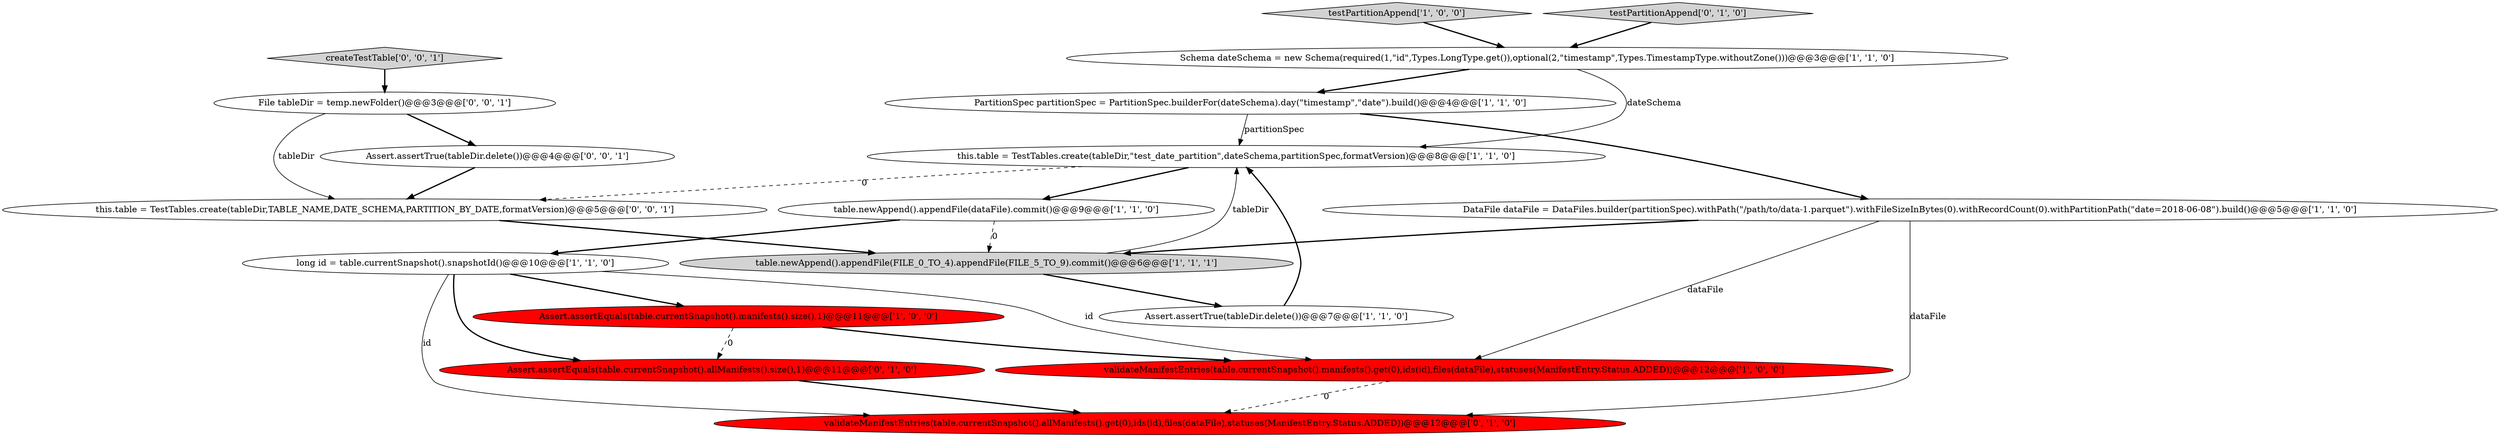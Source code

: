 digraph {
10 [style = filled, label = "Schema dateSchema = new Schema(required(1,\"id\",Types.LongType.get()),optional(2,\"timestamp\",Types.TimestampType.withoutZone()))@@@3@@@['1', '1', '0']", fillcolor = white, shape = ellipse image = "AAA0AAABBB1BBB"];
7 [style = filled, label = "DataFile dataFile = DataFiles.builder(partitionSpec).withPath(\"/path/to/data-1.parquet\").withFileSizeInBytes(0).withRecordCount(0).withPartitionPath(\"date=2018-06-08\").build()@@@5@@@['1', '1', '0']", fillcolor = white, shape = ellipse image = "AAA0AAABBB1BBB"];
11 [style = filled, label = "Assert.assertEquals(table.currentSnapshot().allManifests().size(),1)@@@11@@@['0', '1', '0']", fillcolor = red, shape = ellipse image = "AAA1AAABBB2BBB"];
3 [style = filled, label = "Assert.assertTrue(tableDir.delete())@@@7@@@['1', '1', '0']", fillcolor = white, shape = ellipse image = "AAA0AAABBB1BBB"];
1 [style = filled, label = "this.table = TestTables.create(tableDir,\"test_date_partition\",dateSchema,partitionSpec,formatVersion)@@@8@@@['1', '1', '0']", fillcolor = white, shape = ellipse image = "AAA0AAABBB1BBB"];
6 [style = filled, label = "testPartitionAppend['1', '0', '0']", fillcolor = lightgray, shape = diamond image = "AAA0AAABBB1BBB"];
13 [style = filled, label = "testPartitionAppend['0', '1', '0']", fillcolor = lightgray, shape = diamond image = "AAA0AAABBB2BBB"];
14 [style = filled, label = "Assert.assertTrue(tableDir.delete())@@@4@@@['0', '0', '1']", fillcolor = white, shape = ellipse image = "AAA0AAABBB3BBB"];
15 [style = filled, label = "createTestTable['0', '0', '1']", fillcolor = lightgray, shape = diamond image = "AAA0AAABBB3BBB"];
12 [style = filled, label = "validateManifestEntries(table.currentSnapshot().allManifests().get(0),ids(id),files(dataFile),statuses(ManifestEntry.Status.ADDED))@@@12@@@['0', '1', '0']", fillcolor = red, shape = ellipse image = "AAA1AAABBB2BBB"];
5 [style = filled, label = "table.newAppend().appendFile(FILE_0_TO_4).appendFile(FILE_5_TO_9).commit()@@@6@@@['1', '1', '1']", fillcolor = lightgray, shape = ellipse image = "AAA0AAABBB1BBB"];
9 [style = filled, label = "Assert.assertEquals(table.currentSnapshot().manifests().size(),1)@@@11@@@['1', '0', '0']", fillcolor = red, shape = ellipse image = "AAA1AAABBB1BBB"];
4 [style = filled, label = "long id = table.currentSnapshot().snapshotId()@@@10@@@['1', '1', '0']", fillcolor = white, shape = ellipse image = "AAA0AAABBB1BBB"];
2 [style = filled, label = "validateManifestEntries(table.currentSnapshot().manifests().get(0),ids(id),files(dataFile),statuses(ManifestEntry.Status.ADDED))@@@12@@@['1', '0', '0']", fillcolor = red, shape = ellipse image = "AAA1AAABBB1BBB"];
17 [style = filled, label = "File tableDir = temp.newFolder()@@@3@@@['0', '0', '1']", fillcolor = white, shape = ellipse image = "AAA0AAABBB3BBB"];
16 [style = filled, label = "this.table = TestTables.create(tableDir,TABLE_NAME,DATE_SCHEMA,PARTITION_BY_DATE,formatVersion)@@@5@@@['0', '0', '1']", fillcolor = white, shape = ellipse image = "AAA0AAABBB3BBB"];
8 [style = filled, label = "PartitionSpec partitionSpec = PartitionSpec.builderFor(dateSchema).day(\"timestamp\",\"date\").build()@@@4@@@['1', '1', '0']", fillcolor = white, shape = ellipse image = "AAA0AAABBB1BBB"];
0 [style = filled, label = "table.newAppend().appendFile(dataFile).commit()@@@9@@@['1', '1', '0']", fillcolor = white, shape = ellipse image = "AAA0AAABBB1BBB"];
7->12 [style = solid, label="dataFile"];
5->3 [style = bold, label=""];
4->9 [style = bold, label=""];
13->10 [style = bold, label=""];
14->16 [style = bold, label=""];
17->16 [style = solid, label="tableDir"];
3->1 [style = bold, label=""];
0->5 [style = dashed, label="0"];
9->2 [style = bold, label=""];
4->2 [style = solid, label="id"];
11->12 [style = bold, label=""];
1->0 [style = bold, label=""];
10->1 [style = solid, label="dateSchema"];
8->7 [style = bold, label=""];
2->12 [style = dashed, label="0"];
15->17 [style = bold, label=""];
7->5 [style = bold, label=""];
10->8 [style = bold, label=""];
8->1 [style = solid, label="partitionSpec"];
0->4 [style = bold, label=""];
17->14 [style = bold, label=""];
1->16 [style = dashed, label="0"];
6->10 [style = bold, label=""];
7->2 [style = solid, label="dataFile"];
16->5 [style = bold, label=""];
4->12 [style = solid, label="id"];
9->11 [style = dashed, label="0"];
4->11 [style = bold, label=""];
5->1 [style = solid, label="tableDir"];
}
